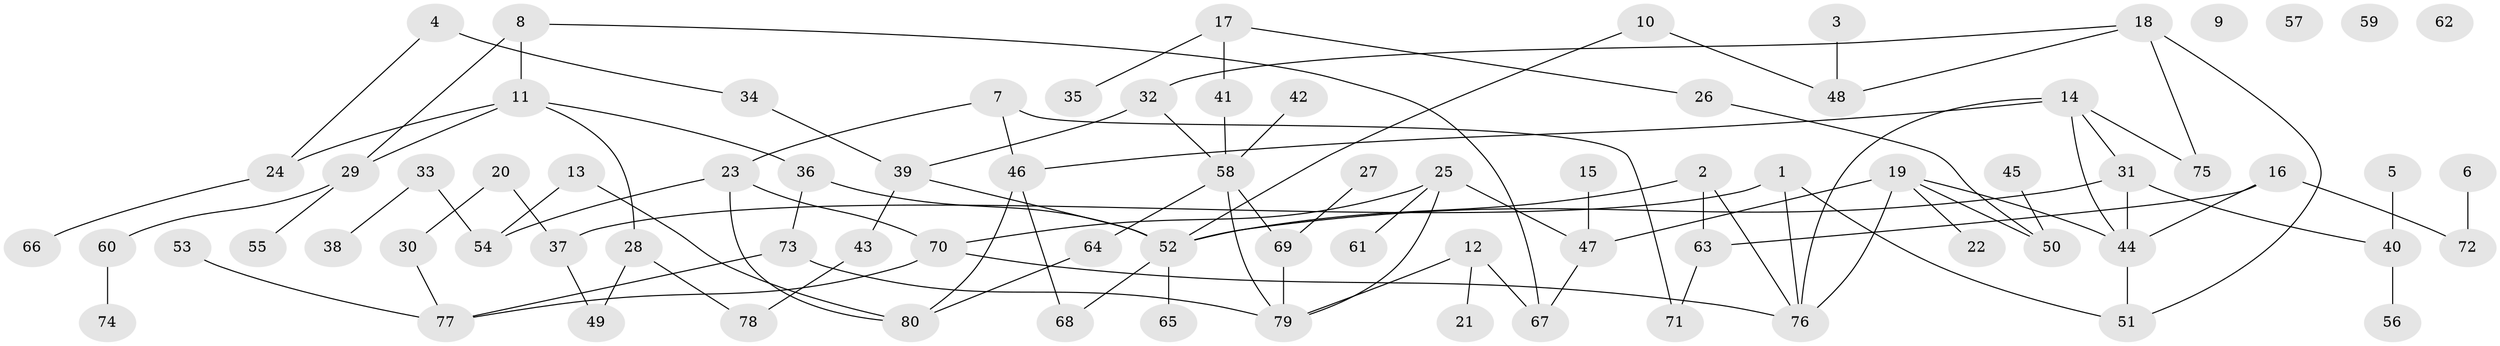 // coarse degree distribution, {3: 0.37735849056603776, 5: 0.11320754716981132, 6: 0.03773584905660377, 1: 0.11320754716981132, 4: 0.09433962264150944, 2: 0.2641509433962264}
// Generated by graph-tools (version 1.1) at 2025/48/03/04/25 22:48:23]
// undirected, 80 vertices, 102 edges
graph export_dot {
  node [color=gray90,style=filled];
  1;
  2;
  3;
  4;
  5;
  6;
  7;
  8;
  9;
  10;
  11;
  12;
  13;
  14;
  15;
  16;
  17;
  18;
  19;
  20;
  21;
  22;
  23;
  24;
  25;
  26;
  27;
  28;
  29;
  30;
  31;
  32;
  33;
  34;
  35;
  36;
  37;
  38;
  39;
  40;
  41;
  42;
  43;
  44;
  45;
  46;
  47;
  48;
  49;
  50;
  51;
  52;
  53;
  54;
  55;
  56;
  57;
  58;
  59;
  60;
  61;
  62;
  63;
  64;
  65;
  66;
  67;
  68;
  69;
  70;
  71;
  72;
  73;
  74;
  75;
  76;
  77;
  78;
  79;
  80;
  1 -- 37;
  1 -- 51;
  1 -- 76;
  2 -- 52;
  2 -- 63;
  2 -- 76;
  3 -- 48;
  4 -- 24;
  4 -- 34;
  5 -- 40;
  6 -- 72;
  7 -- 23;
  7 -- 46;
  7 -- 71;
  8 -- 11;
  8 -- 29;
  8 -- 67;
  10 -- 48;
  10 -- 52;
  11 -- 24;
  11 -- 28;
  11 -- 29;
  11 -- 36;
  12 -- 21;
  12 -- 67;
  12 -- 79;
  13 -- 54;
  13 -- 80;
  14 -- 31;
  14 -- 44;
  14 -- 46;
  14 -- 75;
  14 -- 76;
  15 -- 47;
  16 -- 44;
  16 -- 63;
  16 -- 72;
  17 -- 26;
  17 -- 35;
  17 -- 41;
  18 -- 32;
  18 -- 48;
  18 -- 51;
  18 -- 75;
  19 -- 22;
  19 -- 44;
  19 -- 47;
  19 -- 50;
  19 -- 76;
  20 -- 30;
  20 -- 37;
  23 -- 54;
  23 -- 70;
  23 -- 80;
  24 -- 66;
  25 -- 47;
  25 -- 61;
  25 -- 70;
  25 -- 79;
  26 -- 50;
  27 -- 69;
  28 -- 49;
  28 -- 78;
  29 -- 55;
  29 -- 60;
  30 -- 77;
  31 -- 40;
  31 -- 44;
  31 -- 52;
  32 -- 39;
  32 -- 58;
  33 -- 38;
  33 -- 54;
  34 -- 39;
  36 -- 52;
  36 -- 73;
  37 -- 49;
  39 -- 43;
  39 -- 52;
  40 -- 56;
  41 -- 58;
  42 -- 58;
  43 -- 78;
  44 -- 51;
  45 -- 50;
  46 -- 68;
  46 -- 80;
  47 -- 67;
  52 -- 65;
  52 -- 68;
  53 -- 77;
  58 -- 64;
  58 -- 69;
  58 -- 79;
  60 -- 74;
  63 -- 71;
  64 -- 80;
  69 -- 79;
  70 -- 76;
  70 -- 77;
  73 -- 77;
  73 -- 79;
}
